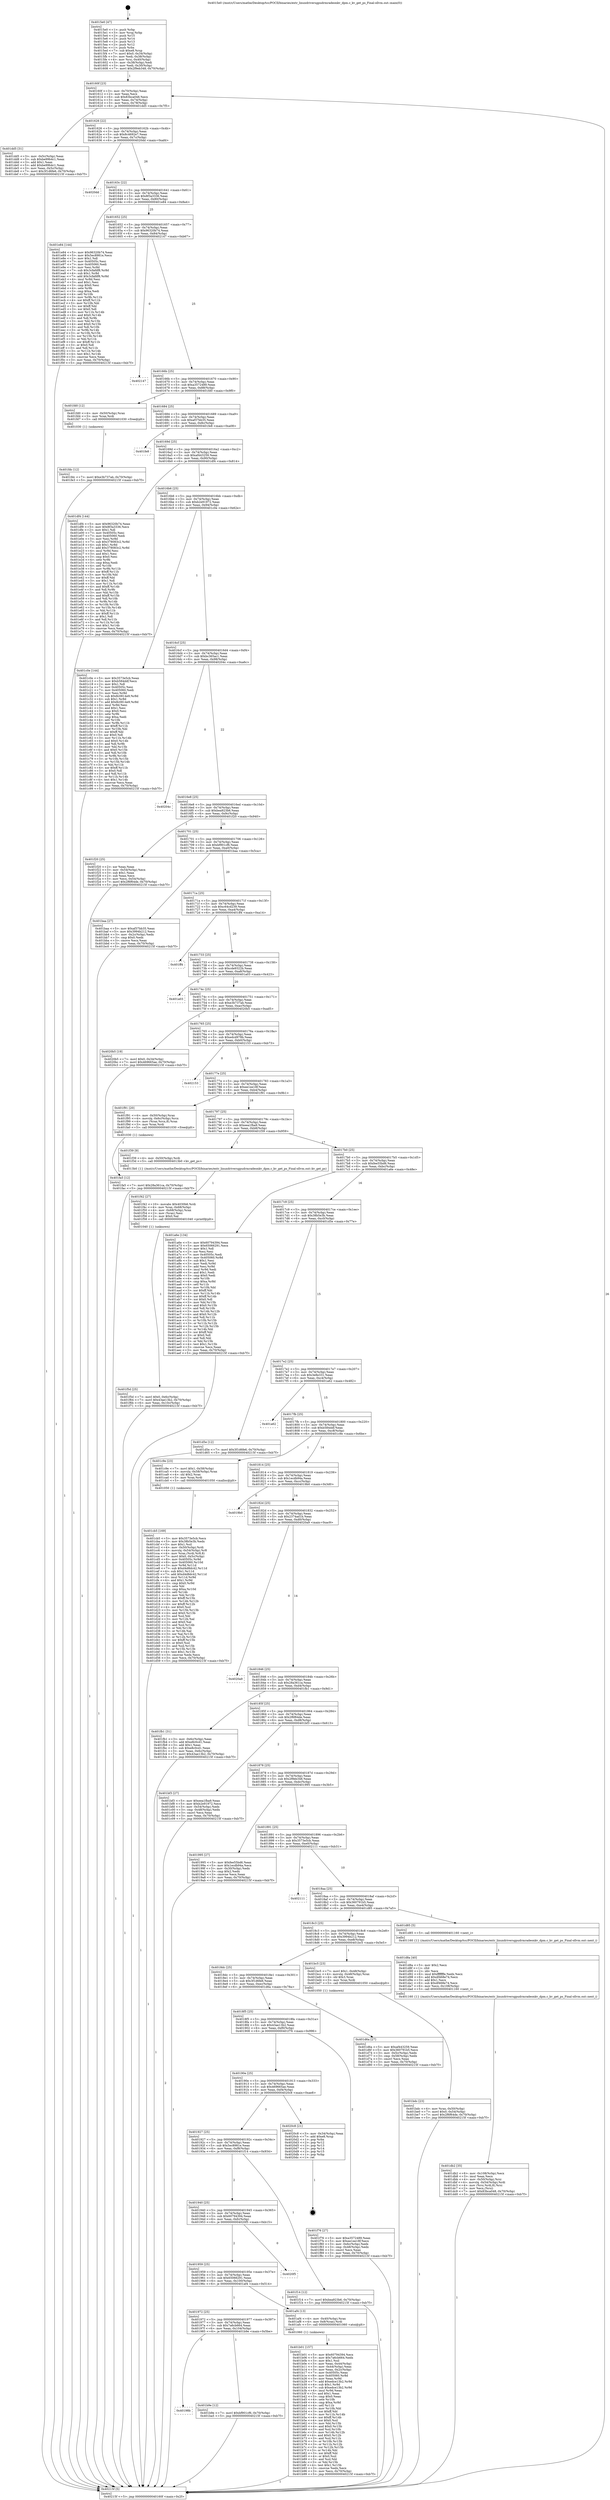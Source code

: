 digraph "0x4015e0" {
  label = "0x4015e0 (/mnt/c/Users/mathe/Desktop/tcc/POCII/binaries/extr_linuxdriversgpudrmradeonkv_dpm.c_kv_get_ps_Final-ollvm.out::main(0))"
  labelloc = "t"
  node[shape=record]

  Entry [label="",width=0.3,height=0.3,shape=circle,fillcolor=black,style=filled]
  "0x40160f" [label="{
     0x40160f [23]\l
     | [instrs]\l
     &nbsp;&nbsp;0x40160f \<+3\>: mov -0x70(%rbp),%eax\l
     &nbsp;&nbsp;0x401612 \<+2\>: mov %eax,%ecx\l
     &nbsp;&nbsp;0x401614 \<+6\>: sub $0x83bca048,%ecx\l
     &nbsp;&nbsp;0x40161a \<+3\>: mov %eax,-0x74(%rbp)\l
     &nbsp;&nbsp;0x40161d \<+3\>: mov %ecx,-0x78(%rbp)\l
     &nbsp;&nbsp;0x401620 \<+6\>: je 0000000000401dd5 \<main+0x7f5\>\l
  }"]
  "0x401dd5" [label="{
     0x401dd5 [31]\l
     | [instrs]\l
     &nbsp;&nbsp;0x401dd5 \<+3\>: mov -0x5c(%rbp),%eax\l
     &nbsp;&nbsp;0x401dd8 \<+5\>: sub $0xbe99b4c1,%eax\l
     &nbsp;&nbsp;0x401ddd \<+3\>: add $0x1,%eax\l
     &nbsp;&nbsp;0x401de0 \<+5\>: add $0xbe99b4c1,%eax\l
     &nbsp;&nbsp;0x401de5 \<+3\>: mov %eax,-0x5c(%rbp)\l
     &nbsp;&nbsp;0x401de8 \<+7\>: movl $0x3f1d6fe6,-0x70(%rbp)\l
     &nbsp;&nbsp;0x401def \<+5\>: jmp 000000000040215f \<main+0xb7f\>\l
  }"]
  "0x401626" [label="{
     0x401626 [22]\l
     | [instrs]\l
     &nbsp;&nbsp;0x401626 \<+5\>: jmp 000000000040162b \<main+0x4b\>\l
     &nbsp;&nbsp;0x40162b \<+3\>: mov -0x74(%rbp),%eax\l
     &nbsp;&nbsp;0x40162e \<+5\>: sub $0x8c4692e7,%eax\l
     &nbsp;&nbsp;0x401633 \<+3\>: mov %eax,-0x7c(%rbp)\l
     &nbsp;&nbsp;0x401636 \<+6\>: je 00000000004020dd \<main+0xafd\>\l
  }"]
  Exit [label="",width=0.3,height=0.3,shape=circle,fillcolor=black,style=filled,peripheries=2]
  "0x4020dd" [label="{
     0x4020dd\l
  }", style=dashed]
  "0x40163c" [label="{
     0x40163c [22]\l
     | [instrs]\l
     &nbsp;&nbsp;0x40163c \<+5\>: jmp 0000000000401641 \<main+0x61\>\l
     &nbsp;&nbsp;0x401641 \<+3\>: mov -0x74(%rbp),%eax\l
     &nbsp;&nbsp;0x401644 \<+5\>: sub $0x8f3a3336,%eax\l
     &nbsp;&nbsp;0x401649 \<+3\>: mov %eax,-0x80(%rbp)\l
     &nbsp;&nbsp;0x40164c \<+6\>: je 0000000000401e84 \<main+0x8a4\>\l
  }"]
  "0x401fdc" [label="{
     0x401fdc [12]\l
     | [instrs]\l
     &nbsp;&nbsp;0x401fdc \<+7\>: movl $0xe3b737ab,-0x70(%rbp)\l
     &nbsp;&nbsp;0x401fe3 \<+5\>: jmp 000000000040215f \<main+0xb7f\>\l
  }"]
  "0x401e84" [label="{
     0x401e84 [144]\l
     | [instrs]\l
     &nbsp;&nbsp;0x401e84 \<+5\>: mov $0x96320b74,%eax\l
     &nbsp;&nbsp;0x401e89 \<+5\>: mov $0x5ec8981e,%ecx\l
     &nbsp;&nbsp;0x401e8e \<+2\>: mov $0x1,%dl\l
     &nbsp;&nbsp;0x401e90 \<+7\>: mov 0x40505c,%esi\l
     &nbsp;&nbsp;0x401e97 \<+7\>: mov 0x405060,%edi\l
     &nbsp;&nbsp;0x401e9e \<+3\>: mov %esi,%r8d\l
     &nbsp;&nbsp;0x401ea1 \<+7\>: sub $0x3cfafdf8,%r8d\l
     &nbsp;&nbsp;0x401ea8 \<+4\>: sub $0x1,%r8d\l
     &nbsp;&nbsp;0x401eac \<+7\>: add $0x3cfafdf8,%r8d\l
     &nbsp;&nbsp;0x401eb3 \<+4\>: imul %r8d,%esi\l
     &nbsp;&nbsp;0x401eb7 \<+3\>: and $0x1,%esi\l
     &nbsp;&nbsp;0x401eba \<+3\>: cmp $0x0,%esi\l
     &nbsp;&nbsp;0x401ebd \<+4\>: sete %r9b\l
     &nbsp;&nbsp;0x401ec1 \<+3\>: cmp $0xa,%edi\l
     &nbsp;&nbsp;0x401ec4 \<+4\>: setl %r10b\l
     &nbsp;&nbsp;0x401ec8 \<+3\>: mov %r9b,%r11b\l
     &nbsp;&nbsp;0x401ecb \<+4\>: xor $0xff,%r11b\l
     &nbsp;&nbsp;0x401ecf \<+3\>: mov %r10b,%bl\l
     &nbsp;&nbsp;0x401ed2 \<+3\>: xor $0xff,%bl\l
     &nbsp;&nbsp;0x401ed5 \<+3\>: xor $0x0,%dl\l
     &nbsp;&nbsp;0x401ed8 \<+3\>: mov %r11b,%r14b\l
     &nbsp;&nbsp;0x401edb \<+4\>: and $0x0,%r14b\l
     &nbsp;&nbsp;0x401edf \<+3\>: and %dl,%r9b\l
     &nbsp;&nbsp;0x401ee2 \<+3\>: mov %bl,%r15b\l
     &nbsp;&nbsp;0x401ee5 \<+4\>: and $0x0,%r15b\l
     &nbsp;&nbsp;0x401ee9 \<+3\>: and %dl,%r10b\l
     &nbsp;&nbsp;0x401eec \<+3\>: or %r9b,%r14b\l
     &nbsp;&nbsp;0x401eef \<+3\>: or %r10b,%r15b\l
     &nbsp;&nbsp;0x401ef2 \<+3\>: xor %r15b,%r14b\l
     &nbsp;&nbsp;0x401ef5 \<+3\>: or %bl,%r11b\l
     &nbsp;&nbsp;0x401ef8 \<+4\>: xor $0xff,%r11b\l
     &nbsp;&nbsp;0x401efc \<+3\>: or $0x0,%dl\l
     &nbsp;&nbsp;0x401eff \<+3\>: and %dl,%r11b\l
     &nbsp;&nbsp;0x401f02 \<+3\>: or %r11b,%r14b\l
     &nbsp;&nbsp;0x401f05 \<+4\>: test $0x1,%r14b\l
     &nbsp;&nbsp;0x401f09 \<+3\>: cmovne %ecx,%eax\l
     &nbsp;&nbsp;0x401f0c \<+3\>: mov %eax,-0x70(%rbp)\l
     &nbsp;&nbsp;0x401f0f \<+5\>: jmp 000000000040215f \<main+0xb7f\>\l
  }"]
  "0x401652" [label="{
     0x401652 [25]\l
     | [instrs]\l
     &nbsp;&nbsp;0x401652 \<+5\>: jmp 0000000000401657 \<main+0x77\>\l
     &nbsp;&nbsp;0x401657 \<+3\>: mov -0x74(%rbp),%eax\l
     &nbsp;&nbsp;0x40165a \<+5\>: sub $0x96320b74,%eax\l
     &nbsp;&nbsp;0x40165f \<+6\>: mov %eax,-0x84(%rbp)\l
     &nbsp;&nbsp;0x401665 \<+6\>: je 0000000000402147 \<main+0xb67\>\l
  }"]
  "0x401fa5" [label="{
     0x401fa5 [12]\l
     | [instrs]\l
     &nbsp;&nbsp;0x401fa5 \<+7\>: movl $0x28a361ca,-0x70(%rbp)\l
     &nbsp;&nbsp;0x401fac \<+5\>: jmp 000000000040215f \<main+0xb7f\>\l
  }"]
  "0x402147" [label="{
     0x402147\l
  }", style=dashed]
  "0x40166b" [label="{
     0x40166b [25]\l
     | [instrs]\l
     &nbsp;&nbsp;0x40166b \<+5\>: jmp 0000000000401670 \<main+0x90\>\l
     &nbsp;&nbsp;0x401670 \<+3\>: mov -0x74(%rbp),%eax\l
     &nbsp;&nbsp;0x401673 \<+5\>: sub $0xa3572489,%eax\l
     &nbsp;&nbsp;0x401678 \<+6\>: mov %eax,-0x88(%rbp)\l
     &nbsp;&nbsp;0x40167e \<+6\>: je 0000000000401fd0 \<main+0x9f0\>\l
  }"]
  "0x401f5d" [label="{
     0x401f5d [25]\l
     | [instrs]\l
     &nbsp;&nbsp;0x401f5d \<+7\>: movl $0x0,-0x6c(%rbp)\l
     &nbsp;&nbsp;0x401f64 \<+7\>: movl $0x43ae13b2,-0x70(%rbp)\l
     &nbsp;&nbsp;0x401f6b \<+6\>: mov %eax,-0x10c(%rbp)\l
     &nbsp;&nbsp;0x401f71 \<+5\>: jmp 000000000040215f \<main+0xb7f\>\l
  }"]
  "0x401fd0" [label="{
     0x401fd0 [12]\l
     | [instrs]\l
     &nbsp;&nbsp;0x401fd0 \<+4\>: mov -0x50(%rbp),%rax\l
     &nbsp;&nbsp;0x401fd4 \<+3\>: mov %rax,%rdi\l
     &nbsp;&nbsp;0x401fd7 \<+5\>: call 0000000000401030 \<free@plt\>\l
     | [calls]\l
     &nbsp;&nbsp;0x401030 \{1\} (unknown)\l
  }"]
  "0x401684" [label="{
     0x401684 [25]\l
     | [instrs]\l
     &nbsp;&nbsp;0x401684 \<+5\>: jmp 0000000000401689 \<main+0xa9\>\l
     &nbsp;&nbsp;0x401689 \<+3\>: mov -0x74(%rbp),%eax\l
     &nbsp;&nbsp;0x40168c \<+5\>: sub $0xaf37bb35,%eax\l
     &nbsp;&nbsp;0x401691 \<+6\>: mov %eax,-0x8c(%rbp)\l
     &nbsp;&nbsp;0x401697 \<+6\>: je 0000000000401fe8 \<main+0xa08\>\l
  }"]
  "0x401f42" [label="{
     0x401f42 [27]\l
     | [instrs]\l
     &nbsp;&nbsp;0x401f42 \<+10\>: movabs $0x4030b6,%rdi\l
     &nbsp;&nbsp;0x401f4c \<+4\>: mov %rax,-0x68(%rbp)\l
     &nbsp;&nbsp;0x401f50 \<+4\>: mov -0x68(%rbp),%rax\l
     &nbsp;&nbsp;0x401f54 \<+2\>: mov (%rax),%esi\l
     &nbsp;&nbsp;0x401f56 \<+2\>: mov $0x0,%al\l
     &nbsp;&nbsp;0x401f58 \<+5\>: call 0000000000401040 \<printf@plt\>\l
     | [calls]\l
     &nbsp;&nbsp;0x401040 \{1\} (unknown)\l
  }"]
  "0x401fe8" [label="{
     0x401fe8\l
  }", style=dashed]
  "0x40169d" [label="{
     0x40169d [25]\l
     | [instrs]\l
     &nbsp;&nbsp;0x40169d \<+5\>: jmp 00000000004016a2 \<main+0xc2\>\l
     &nbsp;&nbsp;0x4016a2 \<+3\>: mov -0x74(%rbp),%eax\l
     &nbsp;&nbsp;0x4016a5 \<+5\>: sub $0xaf443259,%eax\l
     &nbsp;&nbsp;0x4016aa \<+6\>: mov %eax,-0x90(%rbp)\l
     &nbsp;&nbsp;0x4016b0 \<+6\>: je 0000000000401df4 \<main+0x814\>\l
  }"]
  "0x401db2" [label="{
     0x401db2 [35]\l
     | [instrs]\l
     &nbsp;&nbsp;0x401db2 \<+6\>: mov -0x108(%rbp),%ecx\l
     &nbsp;&nbsp;0x401db8 \<+3\>: imul %eax,%ecx\l
     &nbsp;&nbsp;0x401dbb \<+4\>: mov -0x50(%rbp),%rsi\l
     &nbsp;&nbsp;0x401dbf \<+4\>: movslq -0x54(%rbp),%rdi\l
     &nbsp;&nbsp;0x401dc3 \<+4\>: mov (%rsi,%rdi,8),%rsi\l
     &nbsp;&nbsp;0x401dc7 \<+2\>: mov %ecx,(%rsi)\l
     &nbsp;&nbsp;0x401dc9 \<+7\>: movl $0x83bca048,-0x70(%rbp)\l
     &nbsp;&nbsp;0x401dd0 \<+5\>: jmp 000000000040215f \<main+0xb7f\>\l
  }"]
  "0x401df4" [label="{
     0x401df4 [144]\l
     | [instrs]\l
     &nbsp;&nbsp;0x401df4 \<+5\>: mov $0x96320b74,%eax\l
     &nbsp;&nbsp;0x401df9 \<+5\>: mov $0x8f3a3336,%ecx\l
     &nbsp;&nbsp;0x401dfe \<+2\>: mov $0x1,%dl\l
     &nbsp;&nbsp;0x401e00 \<+7\>: mov 0x40505c,%esi\l
     &nbsp;&nbsp;0x401e07 \<+7\>: mov 0x405060,%edi\l
     &nbsp;&nbsp;0x401e0e \<+3\>: mov %esi,%r8d\l
     &nbsp;&nbsp;0x401e11 \<+7\>: sub $0x378083c2,%r8d\l
     &nbsp;&nbsp;0x401e18 \<+4\>: sub $0x1,%r8d\l
     &nbsp;&nbsp;0x401e1c \<+7\>: add $0x378083c2,%r8d\l
     &nbsp;&nbsp;0x401e23 \<+4\>: imul %r8d,%esi\l
     &nbsp;&nbsp;0x401e27 \<+3\>: and $0x1,%esi\l
     &nbsp;&nbsp;0x401e2a \<+3\>: cmp $0x0,%esi\l
     &nbsp;&nbsp;0x401e2d \<+4\>: sete %r9b\l
     &nbsp;&nbsp;0x401e31 \<+3\>: cmp $0xa,%edi\l
     &nbsp;&nbsp;0x401e34 \<+4\>: setl %r10b\l
     &nbsp;&nbsp;0x401e38 \<+3\>: mov %r9b,%r11b\l
     &nbsp;&nbsp;0x401e3b \<+4\>: xor $0xff,%r11b\l
     &nbsp;&nbsp;0x401e3f \<+3\>: mov %r10b,%bl\l
     &nbsp;&nbsp;0x401e42 \<+3\>: xor $0xff,%bl\l
     &nbsp;&nbsp;0x401e45 \<+3\>: xor $0x1,%dl\l
     &nbsp;&nbsp;0x401e48 \<+3\>: mov %r11b,%r14b\l
     &nbsp;&nbsp;0x401e4b \<+4\>: and $0xff,%r14b\l
     &nbsp;&nbsp;0x401e4f \<+3\>: and %dl,%r9b\l
     &nbsp;&nbsp;0x401e52 \<+3\>: mov %bl,%r15b\l
     &nbsp;&nbsp;0x401e55 \<+4\>: and $0xff,%r15b\l
     &nbsp;&nbsp;0x401e59 \<+3\>: and %dl,%r10b\l
     &nbsp;&nbsp;0x401e5c \<+3\>: or %r9b,%r14b\l
     &nbsp;&nbsp;0x401e5f \<+3\>: or %r10b,%r15b\l
     &nbsp;&nbsp;0x401e62 \<+3\>: xor %r15b,%r14b\l
     &nbsp;&nbsp;0x401e65 \<+3\>: or %bl,%r11b\l
     &nbsp;&nbsp;0x401e68 \<+4\>: xor $0xff,%r11b\l
     &nbsp;&nbsp;0x401e6c \<+3\>: or $0x1,%dl\l
     &nbsp;&nbsp;0x401e6f \<+3\>: and %dl,%r11b\l
     &nbsp;&nbsp;0x401e72 \<+3\>: or %r11b,%r14b\l
     &nbsp;&nbsp;0x401e75 \<+4\>: test $0x1,%r14b\l
     &nbsp;&nbsp;0x401e79 \<+3\>: cmovne %ecx,%eax\l
     &nbsp;&nbsp;0x401e7c \<+3\>: mov %eax,-0x70(%rbp)\l
     &nbsp;&nbsp;0x401e7f \<+5\>: jmp 000000000040215f \<main+0xb7f\>\l
  }"]
  "0x4016b6" [label="{
     0x4016b6 [25]\l
     | [instrs]\l
     &nbsp;&nbsp;0x4016b6 \<+5\>: jmp 00000000004016bb \<main+0xdb\>\l
     &nbsp;&nbsp;0x4016bb \<+3\>: mov -0x74(%rbp),%eax\l
     &nbsp;&nbsp;0x4016be \<+5\>: sub $0xb2e91972,%eax\l
     &nbsp;&nbsp;0x4016c3 \<+6\>: mov %eax,-0x94(%rbp)\l
     &nbsp;&nbsp;0x4016c9 \<+6\>: je 0000000000401c0e \<main+0x62e\>\l
  }"]
  "0x401d8a" [label="{
     0x401d8a [40]\l
     | [instrs]\l
     &nbsp;&nbsp;0x401d8a \<+5\>: mov $0x2,%ecx\l
     &nbsp;&nbsp;0x401d8f \<+1\>: cltd\l
     &nbsp;&nbsp;0x401d90 \<+2\>: idiv %ecx\l
     &nbsp;&nbsp;0x401d92 \<+6\>: imul $0xfffffffe,%edx,%ecx\l
     &nbsp;&nbsp;0x401d98 \<+6\>: add $0xdf468e74,%ecx\l
     &nbsp;&nbsp;0x401d9e \<+3\>: add $0x1,%ecx\l
     &nbsp;&nbsp;0x401da1 \<+6\>: sub $0xdf468e74,%ecx\l
     &nbsp;&nbsp;0x401da7 \<+6\>: mov %ecx,-0x108(%rbp)\l
     &nbsp;&nbsp;0x401dad \<+5\>: call 0000000000401160 \<next_i\>\l
     | [calls]\l
     &nbsp;&nbsp;0x401160 \{1\} (/mnt/c/Users/mathe/Desktop/tcc/POCII/binaries/extr_linuxdriversgpudrmradeonkv_dpm.c_kv_get_ps_Final-ollvm.out::next_i)\l
  }"]
  "0x401c0e" [label="{
     0x401c0e [144]\l
     | [instrs]\l
     &nbsp;&nbsp;0x401c0e \<+5\>: mov $0x3573e5cb,%eax\l
     &nbsp;&nbsp;0x401c13 \<+5\>: mov $0xb584ddf,%ecx\l
     &nbsp;&nbsp;0x401c18 \<+2\>: mov $0x1,%dl\l
     &nbsp;&nbsp;0x401c1a \<+7\>: mov 0x40505c,%esi\l
     &nbsp;&nbsp;0x401c21 \<+7\>: mov 0x405060,%edi\l
     &nbsp;&nbsp;0x401c28 \<+3\>: mov %esi,%r8d\l
     &nbsp;&nbsp;0x401c2b \<+7\>: sub $0x8c0814e9,%r8d\l
     &nbsp;&nbsp;0x401c32 \<+4\>: sub $0x1,%r8d\l
     &nbsp;&nbsp;0x401c36 \<+7\>: add $0x8c0814e9,%r8d\l
     &nbsp;&nbsp;0x401c3d \<+4\>: imul %r8d,%esi\l
     &nbsp;&nbsp;0x401c41 \<+3\>: and $0x1,%esi\l
     &nbsp;&nbsp;0x401c44 \<+3\>: cmp $0x0,%esi\l
     &nbsp;&nbsp;0x401c47 \<+4\>: sete %r9b\l
     &nbsp;&nbsp;0x401c4b \<+3\>: cmp $0xa,%edi\l
     &nbsp;&nbsp;0x401c4e \<+4\>: setl %r10b\l
     &nbsp;&nbsp;0x401c52 \<+3\>: mov %r9b,%r11b\l
     &nbsp;&nbsp;0x401c55 \<+4\>: xor $0xff,%r11b\l
     &nbsp;&nbsp;0x401c59 \<+3\>: mov %r10b,%bl\l
     &nbsp;&nbsp;0x401c5c \<+3\>: xor $0xff,%bl\l
     &nbsp;&nbsp;0x401c5f \<+3\>: xor $0x0,%dl\l
     &nbsp;&nbsp;0x401c62 \<+3\>: mov %r11b,%r14b\l
     &nbsp;&nbsp;0x401c65 \<+4\>: and $0x0,%r14b\l
     &nbsp;&nbsp;0x401c69 \<+3\>: and %dl,%r9b\l
     &nbsp;&nbsp;0x401c6c \<+3\>: mov %bl,%r15b\l
     &nbsp;&nbsp;0x401c6f \<+4\>: and $0x0,%r15b\l
     &nbsp;&nbsp;0x401c73 \<+3\>: and %dl,%r10b\l
     &nbsp;&nbsp;0x401c76 \<+3\>: or %r9b,%r14b\l
     &nbsp;&nbsp;0x401c79 \<+3\>: or %r10b,%r15b\l
     &nbsp;&nbsp;0x401c7c \<+3\>: xor %r15b,%r14b\l
     &nbsp;&nbsp;0x401c7f \<+3\>: or %bl,%r11b\l
     &nbsp;&nbsp;0x401c82 \<+4\>: xor $0xff,%r11b\l
     &nbsp;&nbsp;0x401c86 \<+3\>: or $0x0,%dl\l
     &nbsp;&nbsp;0x401c89 \<+3\>: and %dl,%r11b\l
     &nbsp;&nbsp;0x401c8c \<+3\>: or %r11b,%r14b\l
     &nbsp;&nbsp;0x401c8f \<+4\>: test $0x1,%r14b\l
     &nbsp;&nbsp;0x401c93 \<+3\>: cmovne %ecx,%eax\l
     &nbsp;&nbsp;0x401c96 \<+3\>: mov %eax,-0x70(%rbp)\l
     &nbsp;&nbsp;0x401c99 \<+5\>: jmp 000000000040215f \<main+0xb7f\>\l
  }"]
  "0x4016cf" [label="{
     0x4016cf [25]\l
     | [instrs]\l
     &nbsp;&nbsp;0x4016cf \<+5\>: jmp 00000000004016d4 \<main+0xf4\>\l
     &nbsp;&nbsp;0x4016d4 \<+3\>: mov -0x74(%rbp),%eax\l
     &nbsp;&nbsp;0x4016d7 \<+5\>: sub $0xbc365ac1,%eax\l
     &nbsp;&nbsp;0x4016dc \<+6\>: mov %eax,-0x98(%rbp)\l
     &nbsp;&nbsp;0x4016e2 \<+6\>: je 000000000040204c \<main+0xa6c\>\l
  }"]
  "0x401cb5" [label="{
     0x401cb5 [169]\l
     | [instrs]\l
     &nbsp;&nbsp;0x401cb5 \<+5\>: mov $0x3573e5cb,%ecx\l
     &nbsp;&nbsp;0x401cba \<+5\>: mov $0x38b5e3b,%edx\l
     &nbsp;&nbsp;0x401cbf \<+3\>: mov $0x1,%sil\l
     &nbsp;&nbsp;0x401cc2 \<+4\>: mov -0x50(%rbp),%rdi\l
     &nbsp;&nbsp;0x401cc6 \<+4\>: movslq -0x54(%rbp),%r8\l
     &nbsp;&nbsp;0x401cca \<+4\>: mov %rax,(%rdi,%r8,8)\l
     &nbsp;&nbsp;0x401cce \<+7\>: movl $0x0,-0x5c(%rbp)\l
     &nbsp;&nbsp;0x401cd5 \<+8\>: mov 0x40505c,%r9d\l
     &nbsp;&nbsp;0x401cdd \<+8\>: mov 0x405060,%r10d\l
     &nbsp;&nbsp;0x401ce5 \<+3\>: mov %r9d,%r11d\l
     &nbsp;&nbsp;0x401ce8 \<+7\>: sub $0xd4d8dc42,%r11d\l
     &nbsp;&nbsp;0x401cef \<+4\>: sub $0x1,%r11d\l
     &nbsp;&nbsp;0x401cf3 \<+7\>: add $0xd4d8dc42,%r11d\l
     &nbsp;&nbsp;0x401cfa \<+4\>: imul %r11d,%r9d\l
     &nbsp;&nbsp;0x401cfe \<+4\>: and $0x1,%r9d\l
     &nbsp;&nbsp;0x401d02 \<+4\>: cmp $0x0,%r9d\l
     &nbsp;&nbsp;0x401d06 \<+3\>: sete %bl\l
     &nbsp;&nbsp;0x401d09 \<+4\>: cmp $0xa,%r10d\l
     &nbsp;&nbsp;0x401d0d \<+4\>: setl %r14b\l
     &nbsp;&nbsp;0x401d11 \<+3\>: mov %bl,%r15b\l
     &nbsp;&nbsp;0x401d14 \<+4\>: xor $0xff,%r15b\l
     &nbsp;&nbsp;0x401d18 \<+3\>: mov %r14b,%r12b\l
     &nbsp;&nbsp;0x401d1b \<+4\>: xor $0xff,%r12b\l
     &nbsp;&nbsp;0x401d1f \<+4\>: xor $0x0,%sil\l
     &nbsp;&nbsp;0x401d23 \<+3\>: mov %r15b,%r13b\l
     &nbsp;&nbsp;0x401d26 \<+4\>: and $0x0,%r13b\l
     &nbsp;&nbsp;0x401d2a \<+3\>: and %sil,%bl\l
     &nbsp;&nbsp;0x401d2d \<+3\>: mov %r12b,%al\l
     &nbsp;&nbsp;0x401d30 \<+2\>: and $0x0,%al\l
     &nbsp;&nbsp;0x401d32 \<+3\>: and %sil,%r14b\l
     &nbsp;&nbsp;0x401d35 \<+3\>: or %bl,%r13b\l
     &nbsp;&nbsp;0x401d38 \<+3\>: or %r14b,%al\l
     &nbsp;&nbsp;0x401d3b \<+3\>: xor %al,%r13b\l
     &nbsp;&nbsp;0x401d3e \<+3\>: or %r12b,%r15b\l
     &nbsp;&nbsp;0x401d41 \<+4\>: xor $0xff,%r15b\l
     &nbsp;&nbsp;0x401d45 \<+4\>: or $0x0,%sil\l
     &nbsp;&nbsp;0x401d49 \<+3\>: and %sil,%r15b\l
     &nbsp;&nbsp;0x401d4c \<+3\>: or %r15b,%r13b\l
     &nbsp;&nbsp;0x401d4f \<+4\>: test $0x1,%r13b\l
     &nbsp;&nbsp;0x401d53 \<+3\>: cmovne %edx,%ecx\l
     &nbsp;&nbsp;0x401d56 \<+3\>: mov %ecx,-0x70(%rbp)\l
     &nbsp;&nbsp;0x401d59 \<+5\>: jmp 000000000040215f \<main+0xb7f\>\l
  }"]
  "0x40204c" [label="{
     0x40204c\l
  }", style=dashed]
  "0x4016e8" [label="{
     0x4016e8 [25]\l
     | [instrs]\l
     &nbsp;&nbsp;0x4016e8 \<+5\>: jmp 00000000004016ed \<main+0x10d\>\l
     &nbsp;&nbsp;0x4016ed \<+3\>: mov -0x74(%rbp),%eax\l
     &nbsp;&nbsp;0x4016f0 \<+5\>: sub $0xbea923b6,%eax\l
     &nbsp;&nbsp;0x4016f5 \<+6\>: mov %eax,-0x9c(%rbp)\l
     &nbsp;&nbsp;0x4016fb \<+6\>: je 0000000000401f20 \<main+0x940\>\l
  }"]
  "0x401bdc" [label="{
     0x401bdc [23]\l
     | [instrs]\l
     &nbsp;&nbsp;0x401bdc \<+4\>: mov %rax,-0x50(%rbp)\l
     &nbsp;&nbsp;0x401be0 \<+7\>: movl $0x0,-0x54(%rbp)\l
     &nbsp;&nbsp;0x401be7 \<+7\>: movl $0x2f6f64de,-0x70(%rbp)\l
     &nbsp;&nbsp;0x401bee \<+5\>: jmp 000000000040215f \<main+0xb7f\>\l
  }"]
  "0x401f20" [label="{
     0x401f20 [25]\l
     | [instrs]\l
     &nbsp;&nbsp;0x401f20 \<+2\>: xor %eax,%eax\l
     &nbsp;&nbsp;0x401f22 \<+3\>: mov -0x54(%rbp),%ecx\l
     &nbsp;&nbsp;0x401f25 \<+3\>: sub $0x1,%eax\l
     &nbsp;&nbsp;0x401f28 \<+2\>: sub %eax,%ecx\l
     &nbsp;&nbsp;0x401f2a \<+3\>: mov %ecx,-0x54(%rbp)\l
     &nbsp;&nbsp;0x401f2d \<+7\>: movl $0x2f6f64de,-0x70(%rbp)\l
     &nbsp;&nbsp;0x401f34 \<+5\>: jmp 000000000040215f \<main+0xb7f\>\l
  }"]
  "0x401701" [label="{
     0x401701 [25]\l
     | [instrs]\l
     &nbsp;&nbsp;0x401701 \<+5\>: jmp 0000000000401706 \<main+0x126\>\l
     &nbsp;&nbsp;0x401706 \<+3\>: mov -0x74(%rbp),%eax\l
     &nbsp;&nbsp;0x401709 \<+5\>: sub $0xbf901cf6,%eax\l
     &nbsp;&nbsp;0x40170e \<+6\>: mov %eax,-0xa0(%rbp)\l
     &nbsp;&nbsp;0x401714 \<+6\>: je 0000000000401baa \<main+0x5ca\>\l
  }"]
  "0x40198b" [label="{
     0x40198b\l
  }", style=dashed]
  "0x401baa" [label="{
     0x401baa [27]\l
     | [instrs]\l
     &nbsp;&nbsp;0x401baa \<+5\>: mov $0xaf37bb35,%eax\l
     &nbsp;&nbsp;0x401baf \<+5\>: mov $0x3994b212,%ecx\l
     &nbsp;&nbsp;0x401bb4 \<+3\>: mov -0x2c(%rbp),%edx\l
     &nbsp;&nbsp;0x401bb7 \<+3\>: cmp $0x0,%edx\l
     &nbsp;&nbsp;0x401bba \<+3\>: cmove %ecx,%eax\l
     &nbsp;&nbsp;0x401bbd \<+3\>: mov %eax,-0x70(%rbp)\l
     &nbsp;&nbsp;0x401bc0 \<+5\>: jmp 000000000040215f \<main+0xb7f\>\l
  }"]
  "0x40171a" [label="{
     0x40171a [25]\l
     | [instrs]\l
     &nbsp;&nbsp;0x40171a \<+5\>: jmp 000000000040171f \<main+0x13f\>\l
     &nbsp;&nbsp;0x40171f \<+3\>: mov -0x74(%rbp),%eax\l
     &nbsp;&nbsp;0x401722 \<+5\>: sub $0xc64cd239,%eax\l
     &nbsp;&nbsp;0x401727 \<+6\>: mov %eax,-0xa4(%rbp)\l
     &nbsp;&nbsp;0x40172d \<+6\>: je 0000000000401ff4 \<main+0xa14\>\l
  }"]
  "0x401b9e" [label="{
     0x401b9e [12]\l
     | [instrs]\l
     &nbsp;&nbsp;0x401b9e \<+7\>: movl $0xbf901cf6,-0x70(%rbp)\l
     &nbsp;&nbsp;0x401ba5 \<+5\>: jmp 000000000040215f \<main+0xb7f\>\l
  }"]
  "0x401ff4" [label="{
     0x401ff4\l
  }", style=dashed]
  "0x401733" [label="{
     0x401733 [25]\l
     | [instrs]\l
     &nbsp;&nbsp;0x401733 \<+5\>: jmp 0000000000401738 \<main+0x158\>\l
     &nbsp;&nbsp;0x401738 \<+3\>: mov -0x74(%rbp),%eax\l
     &nbsp;&nbsp;0x40173b \<+5\>: sub $0xcde9322b,%eax\l
     &nbsp;&nbsp;0x401740 \<+6\>: mov %eax,-0xa8(%rbp)\l
     &nbsp;&nbsp;0x401746 \<+6\>: je 0000000000401a03 \<main+0x423\>\l
  }"]
  "0x401b01" [label="{
     0x401b01 [157]\l
     | [instrs]\l
     &nbsp;&nbsp;0x401b01 \<+5\>: mov $0x60794394,%ecx\l
     &nbsp;&nbsp;0x401b06 \<+5\>: mov $0x7a6cb664,%edx\l
     &nbsp;&nbsp;0x401b0b \<+3\>: mov $0x1,%sil\l
     &nbsp;&nbsp;0x401b0e \<+3\>: mov %eax,-0x44(%rbp)\l
     &nbsp;&nbsp;0x401b11 \<+3\>: mov -0x44(%rbp),%eax\l
     &nbsp;&nbsp;0x401b14 \<+3\>: mov %eax,-0x2c(%rbp)\l
     &nbsp;&nbsp;0x401b17 \<+7\>: mov 0x40505c,%eax\l
     &nbsp;&nbsp;0x401b1e \<+8\>: mov 0x405060,%r8d\l
     &nbsp;&nbsp;0x401b26 \<+3\>: mov %eax,%r9d\l
     &nbsp;&nbsp;0x401b29 \<+7\>: add $0xedce13b2,%r9d\l
     &nbsp;&nbsp;0x401b30 \<+4\>: sub $0x1,%r9d\l
     &nbsp;&nbsp;0x401b34 \<+7\>: sub $0xedce13b2,%r9d\l
     &nbsp;&nbsp;0x401b3b \<+4\>: imul %r9d,%eax\l
     &nbsp;&nbsp;0x401b3f \<+3\>: and $0x1,%eax\l
     &nbsp;&nbsp;0x401b42 \<+3\>: cmp $0x0,%eax\l
     &nbsp;&nbsp;0x401b45 \<+4\>: sete %r10b\l
     &nbsp;&nbsp;0x401b49 \<+4\>: cmp $0xa,%r8d\l
     &nbsp;&nbsp;0x401b4d \<+4\>: setl %r11b\l
     &nbsp;&nbsp;0x401b51 \<+3\>: mov %r10b,%bl\l
     &nbsp;&nbsp;0x401b54 \<+3\>: xor $0xff,%bl\l
     &nbsp;&nbsp;0x401b57 \<+3\>: mov %r11b,%r14b\l
     &nbsp;&nbsp;0x401b5a \<+4\>: xor $0xff,%r14b\l
     &nbsp;&nbsp;0x401b5e \<+4\>: xor $0x0,%sil\l
     &nbsp;&nbsp;0x401b62 \<+3\>: mov %bl,%r15b\l
     &nbsp;&nbsp;0x401b65 \<+4\>: and $0x0,%r15b\l
     &nbsp;&nbsp;0x401b69 \<+3\>: and %sil,%r10b\l
     &nbsp;&nbsp;0x401b6c \<+3\>: mov %r14b,%r12b\l
     &nbsp;&nbsp;0x401b6f \<+4\>: and $0x0,%r12b\l
     &nbsp;&nbsp;0x401b73 \<+3\>: and %sil,%r11b\l
     &nbsp;&nbsp;0x401b76 \<+3\>: or %r10b,%r15b\l
     &nbsp;&nbsp;0x401b79 \<+3\>: or %r11b,%r12b\l
     &nbsp;&nbsp;0x401b7c \<+3\>: xor %r12b,%r15b\l
     &nbsp;&nbsp;0x401b7f \<+3\>: or %r14b,%bl\l
     &nbsp;&nbsp;0x401b82 \<+3\>: xor $0xff,%bl\l
     &nbsp;&nbsp;0x401b85 \<+4\>: or $0x0,%sil\l
     &nbsp;&nbsp;0x401b89 \<+3\>: and %sil,%bl\l
     &nbsp;&nbsp;0x401b8c \<+3\>: or %bl,%r15b\l
     &nbsp;&nbsp;0x401b8f \<+4\>: test $0x1,%r15b\l
     &nbsp;&nbsp;0x401b93 \<+3\>: cmovne %edx,%ecx\l
     &nbsp;&nbsp;0x401b96 \<+3\>: mov %ecx,-0x70(%rbp)\l
     &nbsp;&nbsp;0x401b99 \<+5\>: jmp 000000000040215f \<main+0xb7f\>\l
  }"]
  "0x401a03" [label="{
     0x401a03\l
  }", style=dashed]
  "0x40174c" [label="{
     0x40174c [25]\l
     | [instrs]\l
     &nbsp;&nbsp;0x40174c \<+5\>: jmp 0000000000401751 \<main+0x171\>\l
     &nbsp;&nbsp;0x401751 \<+3\>: mov -0x74(%rbp),%eax\l
     &nbsp;&nbsp;0x401754 \<+5\>: sub $0xe3b737ab,%eax\l
     &nbsp;&nbsp;0x401759 \<+6\>: mov %eax,-0xac(%rbp)\l
     &nbsp;&nbsp;0x40175f \<+6\>: je 00000000004020b5 \<main+0xad5\>\l
  }"]
  "0x401972" [label="{
     0x401972 [25]\l
     | [instrs]\l
     &nbsp;&nbsp;0x401972 \<+5\>: jmp 0000000000401977 \<main+0x397\>\l
     &nbsp;&nbsp;0x401977 \<+3\>: mov -0x74(%rbp),%eax\l
     &nbsp;&nbsp;0x40197a \<+5\>: sub $0x7a6cb664,%eax\l
     &nbsp;&nbsp;0x40197f \<+6\>: mov %eax,-0x104(%rbp)\l
     &nbsp;&nbsp;0x401985 \<+6\>: je 0000000000401b9e \<main+0x5be\>\l
  }"]
  "0x4020b5" [label="{
     0x4020b5 [19]\l
     | [instrs]\l
     &nbsp;&nbsp;0x4020b5 \<+7\>: movl $0x0,-0x34(%rbp)\l
     &nbsp;&nbsp;0x4020bc \<+7\>: movl $0x469665ae,-0x70(%rbp)\l
     &nbsp;&nbsp;0x4020c3 \<+5\>: jmp 000000000040215f \<main+0xb7f\>\l
  }"]
  "0x401765" [label="{
     0x401765 [25]\l
     | [instrs]\l
     &nbsp;&nbsp;0x401765 \<+5\>: jmp 000000000040176a \<main+0x18a\>\l
     &nbsp;&nbsp;0x40176a \<+3\>: mov -0x74(%rbp),%eax\l
     &nbsp;&nbsp;0x40176d \<+5\>: sub $0xedcd978b,%eax\l
     &nbsp;&nbsp;0x401772 \<+6\>: mov %eax,-0xb0(%rbp)\l
     &nbsp;&nbsp;0x401778 \<+6\>: je 0000000000402153 \<main+0xb73\>\l
  }"]
  "0x401af4" [label="{
     0x401af4 [13]\l
     | [instrs]\l
     &nbsp;&nbsp;0x401af4 \<+4\>: mov -0x40(%rbp),%rax\l
     &nbsp;&nbsp;0x401af8 \<+4\>: mov 0x8(%rax),%rdi\l
     &nbsp;&nbsp;0x401afc \<+5\>: call 0000000000401060 \<atoi@plt\>\l
     | [calls]\l
     &nbsp;&nbsp;0x401060 \{1\} (unknown)\l
  }"]
  "0x402153" [label="{
     0x402153\l
  }", style=dashed]
  "0x40177e" [label="{
     0x40177e [25]\l
     | [instrs]\l
     &nbsp;&nbsp;0x40177e \<+5\>: jmp 0000000000401783 \<main+0x1a3\>\l
     &nbsp;&nbsp;0x401783 \<+3\>: mov -0x74(%rbp),%eax\l
     &nbsp;&nbsp;0x401786 \<+5\>: sub $0xee1ee18f,%eax\l
     &nbsp;&nbsp;0x40178b \<+6\>: mov %eax,-0xb4(%rbp)\l
     &nbsp;&nbsp;0x401791 \<+6\>: je 0000000000401f91 \<main+0x9b1\>\l
  }"]
  "0x401959" [label="{
     0x401959 [25]\l
     | [instrs]\l
     &nbsp;&nbsp;0x401959 \<+5\>: jmp 000000000040195e \<main+0x37e\>\l
     &nbsp;&nbsp;0x40195e \<+3\>: mov -0x74(%rbp),%eax\l
     &nbsp;&nbsp;0x401961 \<+5\>: sub $0x65066291,%eax\l
     &nbsp;&nbsp;0x401966 \<+6\>: mov %eax,-0x100(%rbp)\l
     &nbsp;&nbsp;0x40196c \<+6\>: je 0000000000401af4 \<main+0x514\>\l
  }"]
  "0x401f91" [label="{
     0x401f91 [20]\l
     | [instrs]\l
     &nbsp;&nbsp;0x401f91 \<+4\>: mov -0x50(%rbp),%rax\l
     &nbsp;&nbsp;0x401f95 \<+4\>: movslq -0x6c(%rbp),%rcx\l
     &nbsp;&nbsp;0x401f99 \<+4\>: mov (%rax,%rcx,8),%rax\l
     &nbsp;&nbsp;0x401f9d \<+3\>: mov %rax,%rdi\l
     &nbsp;&nbsp;0x401fa0 \<+5\>: call 0000000000401030 \<free@plt\>\l
     | [calls]\l
     &nbsp;&nbsp;0x401030 \{1\} (unknown)\l
  }"]
  "0x401797" [label="{
     0x401797 [25]\l
     | [instrs]\l
     &nbsp;&nbsp;0x401797 \<+5\>: jmp 000000000040179c \<main+0x1bc\>\l
     &nbsp;&nbsp;0x40179c \<+3\>: mov -0x74(%rbp),%eax\l
     &nbsp;&nbsp;0x40179f \<+5\>: sub $0xeea1fba9,%eax\l
     &nbsp;&nbsp;0x4017a4 \<+6\>: mov %eax,-0xb8(%rbp)\l
     &nbsp;&nbsp;0x4017aa \<+6\>: je 0000000000401f39 \<main+0x959\>\l
  }"]
  "0x4020f5" [label="{
     0x4020f5\l
  }", style=dashed]
  "0x401f39" [label="{
     0x401f39 [9]\l
     | [instrs]\l
     &nbsp;&nbsp;0x401f39 \<+4\>: mov -0x50(%rbp),%rdi\l
     &nbsp;&nbsp;0x401f3d \<+5\>: call 00000000004013b0 \<kv_get_ps\>\l
     | [calls]\l
     &nbsp;&nbsp;0x4013b0 \{1\} (/mnt/c/Users/mathe/Desktop/tcc/POCII/binaries/extr_linuxdriversgpudrmradeonkv_dpm.c_kv_get_ps_Final-ollvm.out::kv_get_ps)\l
  }"]
  "0x4017b0" [label="{
     0x4017b0 [25]\l
     | [instrs]\l
     &nbsp;&nbsp;0x4017b0 \<+5\>: jmp 00000000004017b5 \<main+0x1d5\>\l
     &nbsp;&nbsp;0x4017b5 \<+3\>: mov -0x74(%rbp),%eax\l
     &nbsp;&nbsp;0x4017b8 \<+5\>: sub $0xfee55bd6,%eax\l
     &nbsp;&nbsp;0x4017bd \<+6\>: mov %eax,-0xbc(%rbp)\l
     &nbsp;&nbsp;0x4017c3 \<+6\>: je 0000000000401a6e \<main+0x48e\>\l
  }"]
  "0x401940" [label="{
     0x401940 [25]\l
     | [instrs]\l
     &nbsp;&nbsp;0x401940 \<+5\>: jmp 0000000000401945 \<main+0x365\>\l
     &nbsp;&nbsp;0x401945 \<+3\>: mov -0x74(%rbp),%eax\l
     &nbsp;&nbsp;0x401948 \<+5\>: sub $0x60794394,%eax\l
     &nbsp;&nbsp;0x40194d \<+6\>: mov %eax,-0xfc(%rbp)\l
     &nbsp;&nbsp;0x401953 \<+6\>: je 00000000004020f5 \<main+0xb15\>\l
  }"]
  "0x401a6e" [label="{
     0x401a6e [134]\l
     | [instrs]\l
     &nbsp;&nbsp;0x401a6e \<+5\>: mov $0x60794394,%eax\l
     &nbsp;&nbsp;0x401a73 \<+5\>: mov $0x65066291,%ecx\l
     &nbsp;&nbsp;0x401a78 \<+2\>: mov $0x1,%dl\l
     &nbsp;&nbsp;0x401a7a \<+2\>: xor %esi,%esi\l
     &nbsp;&nbsp;0x401a7c \<+7\>: mov 0x40505c,%edi\l
     &nbsp;&nbsp;0x401a83 \<+8\>: mov 0x405060,%r8d\l
     &nbsp;&nbsp;0x401a8b \<+3\>: sub $0x1,%esi\l
     &nbsp;&nbsp;0x401a8e \<+3\>: mov %edi,%r9d\l
     &nbsp;&nbsp;0x401a91 \<+3\>: add %esi,%r9d\l
     &nbsp;&nbsp;0x401a94 \<+4\>: imul %r9d,%edi\l
     &nbsp;&nbsp;0x401a98 \<+3\>: and $0x1,%edi\l
     &nbsp;&nbsp;0x401a9b \<+3\>: cmp $0x0,%edi\l
     &nbsp;&nbsp;0x401a9e \<+4\>: sete %r10b\l
     &nbsp;&nbsp;0x401aa2 \<+4\>: cmp $0xa,%r8d\l
     &nbsp;&nbsp;0x401aa6 \<+4\>: setl %r11b\l
     &nbsp;&nbsp;0x401aaa \<+3\>: mov %r10b,%bl\l
     &nbsp;&nbsp;0x401aad \<+3\>: xor $0xff,%bl\l
     &nbsp;&nbsp;0x401ab0 \<+3\>: mov %r11b,%r14b\l
     &nbsp;&nbsp;0x401ab3 \<+4\>: xor $0xff,%r14b\l
     &nbsp;&nbsp;0x401ab7 \<+3\>: xor $0x0,%dl\l
     &nbsp;&nbsp;0x401aba \<+3\>: mov %bl,%r15b\l
     &nbsp;&nbsp;0x401abd \<+4\>: and $0x0,%r15b\l
     &nbsp;&nbsp;0x401ac1 \<+3\>: and %dl,%r10b\l
     &nbsp;&nbsp;0x401ac4 \<+3\>: mov %r14b,%r12b\l
     &nbsp;&nbsp;0x401ac7 \<+4\>: and $0x0,%r12b\l
     &nbsp;&nbsp;0x401acb \<+3\>: and %dl,%r11b\l
     &nbsp;&nbsp;0x401ace \<+3\>: or %r10b,%r15b\l
     &nbsp;&nbsp;0x401ad1 \<+3\>: or %r11b,%r12b\l
     &nbsp;&nbsp;0x401ad4 \<+3\>: xor %r12b,%r15b\l
     &nbsp;&nbsp;0x401ad7 \<+3\>: or %r14b,%bl\l
     &nbsp;&nbsp;0x401ada \<+3\>: xor $0xff,%bl\l
     &nbsp;&nbsp;0x401add \<+3\>: or $0x0,%dl\l
     &nbsp;&nbsp;0x401ae0 \<+2\>: and %dl,%bl\l
     &nbsp;&nbsp;0x401ae2 \<+3\>: or %bl,%r15b\l
     &nbsp;&nbsp;0x401ae5 \<+4\>: test $0x1,%r15b\l
     &nbsp;&nbsp;0x401ae9 \<+3\>: cmovne %ecx,%eax\l
     &nbsp;&nbsp;0x401aec \<+3\>: mov %eax,-0x70(%rbp)\l
     &nbsp;&nbsp;0x401aef \<+5\>: jmp 000000000040215f \<main+0xb7f\>\l
  }"]
  "0x4017c9" [label="{
     0x4017c9 [25]\l
     | [instrs]\l
     &nbsp;&nbsp;0x4017c9 \<+5\>: jmp 00000000004017ce \<main+0x1ee\>\l
     &nbsp;&nbsp;0x4017ce \<+3\>: mov -0x74(%rbp),%eax\l
     &nbsp;&nbsp;0x4017d1 \<+5\>: sub $0x38b5e3b,%eax\l
     &nbsp;&nbsp;0x4017d6 \<+6\>: mov %eax,-0xc0(%rbp)\l
     &nbsp;&nbsp;0x4017dc \<+6\>: je 0000000000401d5e \<main+0x77e\>\l
  }"]
  "0x401f14" [label="{
     0x401f14 [12]\l
     | [instrs]\l
     &nbsp;&nbsp;0x401f14 \<+7\>: movl $0xbea923b6,-0x70(%rbp)\l
     &nbsp;&nbsp;0x401f1b \<+5\>: jmp 000000000040215f \<main+0xb7f\>\l
  }"]
  "0x401d5e" [label="{
     0x401d5e [12]\l
     | [instrs]\l
     &nbsp;&nbsp;0x401d5e \<+7\>: movl $0x3f1d6fe6,-0x70(%rbp)\l
     &nbsp;&nbsp;0x401d65 \<+5\>: jmp 000000000040215f \<main+0xb7f\>\l
  }"]
  "0x4017e2" [label="{
     0x4017e2 [25]\l
     | [instrs]\l
     &nbsp;&nbsp;0x4017e2 \<+5\>: jmp 00000000004017e7 \<main+0x207\>\l
     &nbsp;&nbsp;0x4017e7 \<+3\>: mov -0x74(%rbp),%eax\l
     &nbsp;&nbsp;0x4017ea \<+5\>: sub $0x3e8e331,%eax\l
     &nbsp;&nbsp;0x4017ef \<+6\>: mov %eax,-0xc4(%rbp)\l
     &nbsp;&nbsp;0x4017f5 \<+6\>: je 0000000000401a62 \<main+0x482\>\l
  }"]
  "0x401927" [label="{
     0x401927 [25]\l
     | [instrs]\l
     &nbsp;&nbsp;0x401927 \<+5\>: jmp 000000000040192c \<main+0x34c\>\l
     &nbsp;&nbsp;0x40192c \<+3\>: mov -0x74(%rbp),%eax\l
     &nbsp;&nbsp;0x40192f \<+5\>: sub $0x5ec8981e,%eax\l
     &nbsp;&nbsp;0x401934 \<+6\>: mov %eax,-0xf8(%rbp)\l
     &nbsp;&nbsp;0x40193a \<+6\>: je 0000000000401f14 \<main+0x934\>\l
  }"]
  "0x401a62" [label="{
     0x401a62\l
  }", style=dashed]
  "0x4017fb" [label="{
     0x4017fb [25]\l
     | [instrs]\l
     &nbsp;&nbsp;0x4017fb \<+5\>: jmp 0000000000401800 \<main+0x220\>\l
     &nbsp;&nbsp;0x401800 \<+3\>: mov -0x74(%rbp),%eax\l
     &nbsp;&nbsp;0x401803 \<+5\>: sub $0xb584ddf,%eax\l
     &nbsp;&nbsp;0x401808 \<+6\>: mov %eax,-0xc8(%rbp)\l
     &nbsp;&nbsp;0x40180e \<+6\>: je 0000000000401c9e \<main+0x6be\>\l
  }"]
  "0x4020c8" [label="{
     0x4020c8 [21]\l
     | [instrs]\l
     &nbsp;&nbsp;0x4020c8 \<+3\>: mov -0x34(%rbp),%eax\l
     &nbsp;&nbsp;0x4020cb \<+7\>: add $0xe8,%rsp\l
     &nbsp;&nbsp;0x4020d2 \<+1\>: pop %rbx\l
     &nbsp;&nbsp;0x4020d3 \<+2\>: pop %r12\l
     &nbsp;&nbsp;0x4020d5 \<+2\>: pop %r13\l
     &nbsp;&nbsp;0x4020d7 \<+2\>: pop %r14\l
     &nbsp;&nbsp;0x4020d9 \<+2\>: pop %r15\l
     &nbsp;&nbsp;0x4020db \<+1\>: pop %rbp\l
     &nbsp;&nbsp;0x4020dc \<+1\>: ret\l
  }"]
  "0x401c9e" [label="{
     0x401c9e [23]\l
     | [instrs]\l
     &nbsp;&nbsp;0x401c9e \<+7\>: movl $0x1,-0x58(%rbp)\l
     &nbsp;&nbsp;0x401ca5 \<+4\>: movslq -0x58(%rbp),%rax\l
     &nbsp;&nbsp;0x401ca9 \<+4\>: shl $0x2,%rax\l
     &nbsp;&nbsp;0x401cad \<+3\>: mov %rax,%rdi\l
     &nbsp;&nbsp;0x401cb0 \<+5\>: call 0000000000401050 \<malloc@plt\>\l
     | [calls]\l
     &nbsp;&nbsp;0x401050 \{1\} (unknown)\l
  }"]
  "0x401814" [label="{
     0x401814 [25]\l
     | [instrs]\l
     &nbsp;&nbsp;0x401814 \<+5\>: jmp 0000000000401819 \<main+0x239\>\l
     &nbsp;&nbsp;0x401819 \<+3\>: mov -0x74(%rbp),%eax\l
     &nbsp;&nbsp;0x40181c \<+5\>: sub $0x1ecdb94a,%eax\l
     &nbsp;&nbsp;0x401821 \<+6\>: mov %eax,-0xcc(%rbp)\l
     &nbsp;&nbsp;0x401827 \<+6\>: je 00000000004019b0 \<main+0x3d0\>\l
  }"]
  "0x40190e" [label="{
     0x40190e [25]\l
     | [instrs]\l
     &nbsp;&nbsp;0x40190e \<+5\>: jmp 0000000000401913 \<main+0x333\>\l
     &nbsp;&nbsp;0x401913 \<+3\>: mov -0x74(%rbp),%eax\l
     &nbsp;&nbsp;0x401916 \<+5\>: sub $0x469665ae,%eax\l
     &nbsp;&nbsp;0x40191b \<+6\>: mov %eax,-0xf4(%rbp)\l
     &nbsp;&nbsp;0x401921 \<+6\>: je 00000000004020c8 \<main+0xae8\>\l
  }"]
  "0x4019b0" [label="{
     0x4019b0\l
  }", style=dashed]
  "0x40182d" [label="{
     0x40182d [25]\l
     | [instrs]\l
     &nbsp;&nbsp;0x40182d \<+5\>: jmp 0000000000401832 \<main+0x252\>\l
     &nbsp;&nbsp;0x401832 \<+3\>: mov -0x74(%rbp),%eax\l
     &nbsp;&nbsp;0x401835 \<+5\>: sub $0x2374ad1b,%eax\l
     &nbsp;&nbsp;0x40183a \<+6\>: mov %eax,-0xd0(%rbp)\l
     &nbsp;&nbsp;0x401840 \<+6\>: je 00000000004020a9 \<main+0xac9\>\l
  }"]
  "0x401f76" [label="{
     0x401f76 [27]\l
     | [instrs]\l
     &nbsp;&nbsp;0x401f76 \<+5\>: mov $0xa3572489,%eax\l
     &nbsp;&nbsp;0x401f7b \<+5\>: mov $0xee1ee18f,%ecx\l
     &nbsp;&nbsp;0x401f80 \<+3\>: mov -0x6c(%rbp),%edx\l
     &nbsp;&nbsp;0x401f83 \<+3\>: cmp -0x48(%rbp),%edx\l
     &nbsp;&nbsp;0x401f86 \<+3\>: cmovl %ecx,%eax\l
     &nbsp;&nbsp;0x401f89 \<+3\>: mov %eax,-0x70(%rbp)\l
     &nbsp;&nbsp;0x401f8c \<+5\>: jmp 000000000040215f \<main+0xb7f\>\l
  }"]
  "0x4020a9" [label="{
     0x4020a9\l
  }", style=dashed]
  "0x401846" [label="{
     0x401846 [25]\l
     | [instrs]\l
     &nbsp;&nbsp;0x401846 \<+5\>: jmp 000000000040184b \<main+0x26b\>\l
     &nbsp;&nbsp;0x40184b \<+3\>: mov -0x74(%rbp),%eax\l
     &nbsp;&nbsp;0x40184e \<+5\>: sub $0x28a361ca,%eax\l
     &nbsp;&nbsp;0x401853 \<+6\>: mov %eax,-0xd4(%rbp)\l
     &nbsp;&nbsp;0x401859 \<+6\>: je 0000000000401fb1 \<main+0x9d1\>\l
  }"]
  "0x4018f5" [label="{
     0x4018f5 [25]\l
     | [instrs]\l
     &nbsp;&nbsp;0x4018f5 \<+5\>: jmp 00000000004018fa \<main+0x31a\>\l
     &nbsp;&nbsp;0x4018fa \<+3\>: mov -0x74(%rbp),%eax\l
     &nbsp;&nbsp;0x4018fd \<+5\>: sub $0x43ae13b2,%eax\l
     &nbsp;&nbsp;0x401902 \<+6\>: mov %eax,-0xf0(%rbp)\l
     &nbsp;&nbsp;0x401908 \<+6\>: je 0000000000401f76 \<main+0x996\>\l
  }"]
  "0x401fb1" [label="{
     0x401fb1 [31]\l
     | [instrs]\l
     &nbsp;&nbsp;0x401fb1 \<+3\>: mov -0x6c(%rbp),%eax\l
     &nbsp;&nbsp;0x401fb4 \<+5\>: add $0xe8c0cd1,%eax\l
     &nbsp;&nbsp;0x401fb9 \<+3\>: add $0x1,%eax\l
     &nbsp;&nbsp;0x401fbc \<+5\>: sub $0xe8c0cd1,%eax\l
     &nbsp;&nbsp;0x401fc1 \<+3\>: mov %eax,-0x6c(%rbp)\l
     &nbsp;&nbsp;0x401fc4 \<+7\>: movl $0x43ae13b2,-0x70(%rbp)\l
     &nbsp;&nbsp;0x401fcb \<+5\>: jmp 000000000040215f \<main+0xb7f\>\l
  }"]
  "0x40185f" [label="{
     0x40185f [25]\l
     | [instrs]\l
     &nbsp;&nbsp;0x40185f \<+5\>: jmp 0000000000401864 \<main+0x284\>\l
     &nbsp;&nbsp;0x401864 \<+3\>: mov -0x74(%rbp),%eax\l
     &nbsp;&nbsp;0x401867 \<+5\>: sub $0x2f6f64de,%eax\l
     &nbsp;&nbsp;0x40186c \<+6\>: mov %eax,-0xd8(%rbp)\l
     &nbsp;&nbsp;0x401872 \<+6\>: je 0000000000401bf3 \<main+0x613\>\l
  }"]
  "0x401d6a" [label="{
     0x401d6a [27]\l
     | [instrs]\l
     &nbsp;&nbsp;0x401d6a \<+5\>: mov $0xaf443259,%eax\l
     &nbsp;&nbsp;0x401d6f \<+5\>: mov $0x360791b5,%ecx\l
     &nbsp;&nbsp;0x401d74 \<+3\>: mov -0x5c(%rbp),%edx\l
     &nbsp;&nbsp;0x401d77 \<+3\>: cmp -0x58(%rbp),%edx\l
     &nbsp;&nbsp;0x401d7a \<+3\>: cmovl %ecx,%eax\l
     &nbsp;&nbsp;0x401d7d \<+3\>: mov %eax,-0x70(%rbp)\l
     &nbsp;&nbsp;0x401d80 \<+5\>: jmp 000000000040215f \<main+0xb7f\>\l
  }"]
  "0x401bf3" [label="{
     0x401bf3 [27]\l
     | [instrs]\l
     &nbsp;&nbsp;0x401bf3 \<+5\>: mov $0xeea1fba9,%eax\l
     &nbsp;&nbsp;0x401bf8 \<+5\>: mov $0xb2e91972,%ecx\l
     &nbsp;&nbsp;0x401bfd \<+3\>: mov -0x54(%rbp),%edx\l
     &nbsp;&nbsp;0x401c00 \<+3\>: cmp -0x48(%rbp),%edx\l
     &nbsp;&nbsp;0x401c03 \<+3\>: cmovl %ecx,%eax\l
     &nbsp;&nbsp;0x401c06 \<+3\>: mov %eax,-0x70(%rbp)\l
     &nbsp;&nbsp;0x401c09 \<+5\>: jmp 000000000040215f \<main+0xb7f\>\l
  }"]
  "0x401878" [label="{
     0x401878 [25]\l
     | [instrs]\l
     &nbsp;&nbsp;0x401878 \<+5\>: jmp 000000000040187d \<main+0x29d\>\l
     &nbsp;&nbsp;0x40187d \<+3\>: mov -0x74(%rbp),%eax\l
     &nbsp;&nbsp;0x401880 \<+5\>: sub $0x2f9eb348,%eax\l
     &nbsp;&nbsp;0x401885 \<+6\>: mov %eax,-0xdc(%rbp)\l
     &nbsp;&nbsp;0x40188b \<+6\>: je 0000000000401995 \<main+0x3b5\>\l
  }"]
  "0x4018dc" [label="{
     0x4018dc [25]\l
     | [instrs]\l
     &nbsp;&nbsp;0x4018dc \<+5\>: jmp 00000000004018e1 \<main+0x301\>\l
     &nbsp;&nbsp;0x4018e1 \<+3\>: mov -0x74(%rbp),%eax\l
     &nbsp;&nbsp;0x4018e4 \<+5\>: sub $0x3f1d6fe6,%eax\l
     &nbsp;&nbsp;0x4018e9 \<+6\>: mov %eax,-0xec(%rbp)\l
     &nbsp;&nbsp;0x4018ef \<+6\>: je 0000000000401d6a \<main+0x78a\>\l
  }"]
  "0x401995" [label="{
     0x401995 [27]\l
     | [instrs]\l
     &nbsp;&nbsp;0x401995 \<+5\>: mov $0xfee55bd6,%eax\l
     &nbsp;&nbsp;0x40199a \<+5\>: mov $0x1ecdb94a,%ecx\l
     &nbsp;&nbsp;0x40199f \<+3\>: mov -0x30(%rbp),%edx\l
     &nbsp;&nbsp;0x4019a2 \<+3\>: cmp $0x2,%edx\l
     &nbsp;&nbsp;0x4019a5 \<+3\>: cmovne %ecx,%eax\l
     &nbsp;&nbsp;0x4019a8 \<+3\>: mov %eax,-0x70(%rbp)\l
     &nbsp;&nbsp;0x4019ab \<+5\>: jmp 000000000040215f \<main+0xb7f\>\l
  }"]
  "0x401891" [label="{
     0x401891 [25]\l
     | [instrs]\l
     &nbsp;&nbsp;0x401891 \<+5\>: jmp 0000000000401896 \<main+0x2b6\>\l
     &nbsp;&nbsp;0x401896 \<+3\>: mov -0x74(%rbp),%eax\l
     &nbsp;&nbsp;0x401899 \<+5\>: sub $0x3573e5cb,%eax\l
     &nbsp;&nbsp;0x40189e \<+6\>: mov %eax,-0xe0(%rbp)\l
     &nbsp;&nbsp;0x4018a4 \<+6\>: je 0000000000402111 \<main+0xb31\>\l
  }"]
  "0x40215f" [label="{
     0x40215f [5]\l
     | [instrs]\l
     &nbsp;&nbsp;0x40215f \<+5\>: jmp 000000000040160f \<main+0x2f\>\l
  }"]
  "0x4015e0" [label="{
     0x4015e0 [47]\l
     | [instrs]\l
     &nbsp;&nbsp;0x4015e0 \<+1\>: push %rbp\l
     &nbsp;&nbsp;0x4015e1 \<+3\>: mov %rsp,%rbp\l
     &nbsp;&nbsp;0x4015e4 \<+2\>: push %r15\l
     &nbsp;&nbsp;0x4015e6 \<+2\>: push %r14\l
     &nbsp;&nbsp;0x4015e8 \<+2\>: push %r13\l
     &nbsp;&nbsp;0x4015ea \<+2\>: push %r12\l
     &nbsp;&nbsp;0x4015ec \<+1\>: push %rbx\l
     &nbsp;&nbsp;0x4015ed \<+7\>: sub $0xe8,%rsp\l
     &nbsp;&nbsp;0x4015f4 \<+7\>: movl $0x0,-0x34(%rbp)\l
     &nbsp;&nbsp;0x4015fb \<+3\>: mov %edi,-0x38(%rbp)\l
     &nbsp;&nbsp;0x4015fe \<+4\>: mov %rsi,-0x40(%rbp)\l
     &nbsp;&nbsp;0x401602 \<+3\>: mov -0x38(%rbp),%edi\l
     &nbsp;&nbsp;0x401605 \<+3\>: mov %edi,-0x30(%rbp)\l
     &nbsp;&nbsp;0x401608 \<+7\>: movl $0x2f9eb348,-0x70(%rbp)\l
  }"]
  "0x401bc5" [label="{
     0x401bc5 [23]\l
     | [instrs]\l
     &nbsp;&nbsp;0x401bc5 \<+7\>: movl $0x1,-0x48(%rbp)\l
     &nbsp;&nbsp;0x401bcc \<+4\>: movslq -0x48(%rbp),%rax\l
     &nbsp;&nbsp;0x401bd0 \<+4\>: shl $0x3,%rax\l
     &nbsp;&nbsp;0x401bd4 \<+3\>: mov %rax,%rdi\l
     &nbsp;&nbsp;0x401bd7 \<+5\>: call 0000000000401050 \<malloc@plt\>\l
     | [calls]\l
     &nbsp;&nbsp;0x401050 \{1\} (unknown)\l
  }"]
  "0x402111" [label="{
     0x402111\l
  }", style=dashed]
  "0x4018aa" [label="{
     0x4018aa [25]\l
     | [instrs]\l
     &nbsp;&nbsp;0x4018aa \<+5\>: jmp 00000000004018af \<main+0x2cf\>\l
     &nbsp;&nbsp;0x4018af \<+3\>: mov -0x74(%rbp),%eax\l
     &nbsp;&nbsp;0x4018b2 \<+5\>: sub $0x360791b5,%eax\l
     &nbsp;&nbsp;0x4018b7 \<+6\>: mov %eax,-0xe4(%rbp)\l
     &nbsp;&nbsp;0x4018bd \<+6\>: je 0000000000401d85 \<main+0x7a5\>\l
  }"]
  "0x4018c3" [label="{
     0x4018c3 [25]\l
     | [instrs]\l
     &nbsp;&nbsp;0x4018c3 \<+5\>: jmp 00000000004018c8 \<main+0x2e8\>\l
     &nbsp;&nbsp;0x4018c8 \<+3\>: mov -0x74(%rbp),%eax\l
     &nbsp;&nbsp;0x4018cb \<+5\>: sub $0x3994b212,%eax\l
     &nbsp;&nbsp;0x4018d0 \<+6\>: mov %eax,-0xe8(%rbp)\l
     &nbsp;&nbsp;0x4018d6 \<+6\>: je 0000000000401bc5 \<main+0x5e5\>\l
  }"]
  "0x401d85" [label="{
     0x401d85 [5]\l
     | [instrs]\l
     &nbsp;&nbsp;0x401d85 \<+5\>: call 0000000000401160 \<next_i\>\l
     | [calls]\l
     &nbsp;&nbsp;0x401160 \{1\} (/mnt/c/Users/mathe/Desktop/tcc/POCII/binaries/extr_linuxdriversgpudrmradeonkv_dpm.c_kv_get_ps_Final-ollvm.out::next_i)\l
  }"]
  Entry -> "0x4015e0" [label=" 1"]
  "0x40160f" -> "0x401dd5" [label=" 1"]
  "0x40160f" -> "0x401626" [label=" 26"]
  "0x4020c8" -> Exit [label=" 1"]
  "0x401626" -> "0x4020dd" [label=" 0"]
  "0x401626" -> "0x40163c" [label=" 26"]
  "0x4020b5" -> "0x40215f" [label=" 1"]
  "0x40163c" -> "0x401e84" [label=" 1"]
  "0x40163c" -> "0x401652" [label=" 25"]
  "0x401fdc" -> "0x40215f" [label=" 1"]
  "0x401652" -> "0x402147" [label=" 0"]
  "0x401652" -> "0x40166b" [label=" 25"]
  "0x401fd0" -> "0x401fdc" [label=" 1"]
  "0x40166b" -> "0x401fd0" [label=" 1"]
  "0x40166b" -> "0x401684" [label=" 24"]
  "0x401fb1" -> "0x40215f" [label=" 1"]
  "0x401684" -> "0x401fe8" [label=" 0"]
  "0x401684" -> "0x40169d" [label=" 24"]
  "0x401fa5" -> "0x40215f" [label=" 1"]
  "0x40169d" -> "0x401df4" [label=" 1"]
  "0x40169d" -> "0x4016b6" [label=" 23"]
  "0x401f91" -> "0x401fa5" [label=" 1"]
  "0x4016b6" -> "0x401c0e" [label=" 1"]
  "0x4016b6" -> "0x4016cf" [label=" 22"]
  "0x401f76" -> "0x40215f" [label=" 2"]
  "0x4016cf" -> "0x40204c" [label=" 0"]
  "0x4016cf" -> "0x4016e8" [label=" 22"]
  "0x401f5d" -> "0x40215f" [label=" 1"]
  "0x4016e8" -> "0x401f20" [label=" 1"]
  "0x4016e8" -> "0x401701" [label=" 21"]
  "0x401f42" -> "0x401f5d" [label=" 1"]
  "0x401701" -> "0x401baa" [label=" 1"]
  "0x401701" -> "0x40171a" [label=" 20"]
  "0x401f39" -> "0x401f42" [label=" 1"]
  "0x40171a" -> "0x401ff4" [label=" 0"]
  "0x40171a" -> "0x401733" [label=" 20"]
  "0x401f20" -> "0x40215f" [label=" 1"]
  "0x401733" -> "0x401a03" [label=" 0"]
  "0x401733" -> "0x40174c" [label=" 20"]
  "0x401e84" -> "0x40215f" [label=" 1"]
  "0x40174c" -> "0x4020b5" [label=" 1"]
  "0x40174c" -> "0x401765" [label=" 19"]
  "0x401df4" -> "0x40215f" [label=" 1"]
  "0x401765" -> "0x402153" [label=" 0"]
  "0x401765" -> "0x40177e" [label=" 19"]
  "0x401dd5" -> "0x40215f" [label=" 1"]
  "0x40177e" -> "0x401f91" [label=" 1"]
  "0x40177e" -> "0x401797" [label=" 18"]
  "0x401d8a" -> "0x401db2" [label=" 1"]
  "0x401797" -> "0x401f39" [label=" 1"]
  "0x401797" -> "0x4017b0" [label=" 17"]
  "0x401d85" -> "0x401d8a" [label=" 1"]
  "0x4017b0" -> "0x401a6e" [label=" 1"]
  "0x4017b0" -> "0x4017c9" [label=" 16"]
  "0x401d5e" -> "0x40215f" [label=" 1"]
  "0x4017c9" -> "0x401d5e" [label=" 1"]
  "0x4017c9" -> "0x4017e2" [label=" 15"]
  "0x401cb5" -> "0x40215f" [label=" 1"]
  "0x4017e2" -> "0x401a62" [label=" 0"]
  "0x4017e2" -> "0x4017fb" [label=" 15"]
  "0x401c0e" -> "0x40215f" [label=" 1"]
  "0x4017fb" -> "0x401c9e" [label=" 1"]
  "0x4017fb" -> "0x401814" [label=" 14"]
  "0x401bf3" -> "0x40215f" [label=" 2"]
  "0x401814" -> "0x4019b0" [label=" 0"]
  "0x401814" -> "0x40182d" [label=" 14"]
  "0x401bc5" -> "0x401bdc" [label=" 1"]
  "0x40182d" -> "0x4020a9" [label=" 0"]
  "0x40182d" -> "0x401846" [label=" 14"]
  "0x401baa" -> "0x40215f" [label=" 1"]
  "0x401846" -> "0x401fb1" [label=" 1"]
  "0x401846" -> "0x40185f" [label=" 13"]
  "0x401972" -> "0x40198b" [label=" 0"]
  "0x40185f" -> "0x401bf3" [label=" 2"]
  "0x40185f" -> "0x401878" [label=" 11"]
  "0x401972" -> "0x401b9e" [label=" 1"]
  "0x401878" -> "0x401995" [label=" 1"]
  "0x401878" -> "0x401891" [label=" 10"]
  "0x401995" -> "0x40215f" [label=" 1"]
  "0x4015e0" -> "0x40160f" [label=" 1"]
  "0x40215f" -> "0x40160f" [label=" 26"]
  "0x401a6e" -> "0x40215f" [label=" 1"]
  "0x401b01" -> "0x40215f" [label=" 1"]
  "0x401891" -> "0x402111" [label=" 0"]
  "0x401891" -> "0x4018aa" [label=" 10"]
  "0x401af4" -> "0x401b01" [label=" 1"]
  "0x4018aa" -> "0x401d85" [label=" 1"]
  "0x4018aa" -> "0x4018c3" [label=" 9"]
  "0x401959" -> "0x401972" [label=" 1"]
  "0x4018c3" -> "0x401bc5" [label=" 1"]
  "0x4018c3" -> "0x4018dc" [label=" 8"]
  "0x401f14" -> "0x40215f" [label=" 1"]
  "0x4018dc" -> "0x401d6a" [label=" 2"]
  "0x4018dc" -> "0x4018f5" [label=" 6"]
  "0x401b9e" -> "0x40215f" [label=" 1"]
  "0x4018f5" -> "0x401f76" [label=" 2"]
  "0x4018f5" -> "0x40190e" [label=" 4"]
  "0x401bdc" -> "0x40215f" [label=" 1"]
  "0x40190e" -> "0x4020c8" [label=" 1"]
  "0x40190e" -> "0x401927" [label=" 3"]
  "0x401c9e" -> "0x401cb5" [label=" 1"]
  "0x401927" -> "0x401f14" [label=" 1"]
  "0x401927" -> "0x401940" [label=" 2"]
  "0x401d6a" -> "0x40215f" [label=" 2"]
  "0x401940" -> "0x4020f5" [label=" 0"]
  "0x401940" -> "0x401959" [label=" 2"]
  "0x401db2" -> "0x40215f" [label=" 1"]
  "0x401959" -> "0x401af4" [label=" 1"]
}
